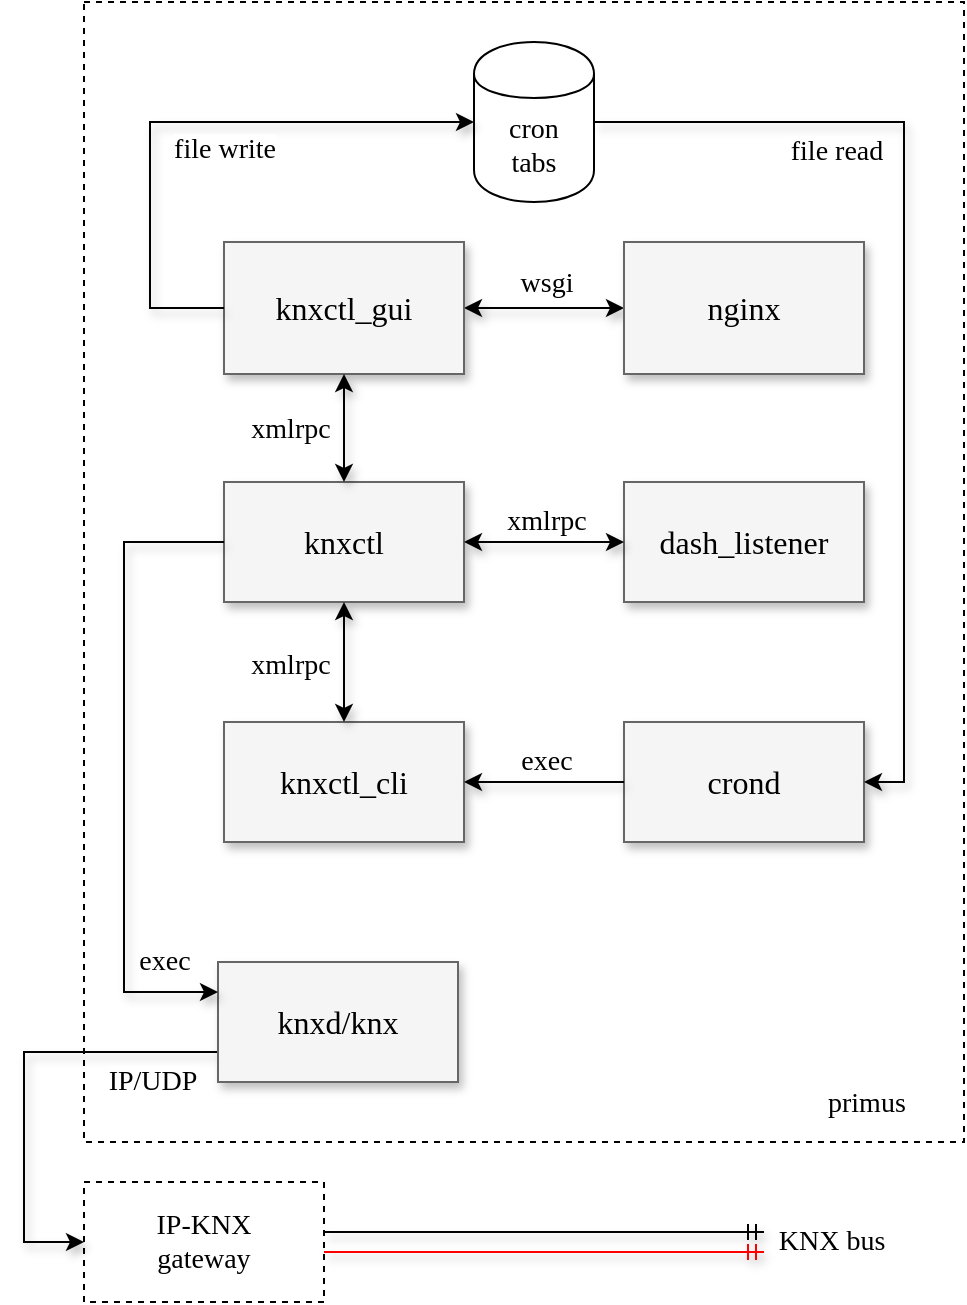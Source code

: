 <mxfile version="11.0.4" type="device"><diagram name="Page-1" id="90a13364-a465-7bf4-72fc-28e22215d7a0"><mxGraphModel dx="864" dy="541" grid="1" gridSize="10" guides="1" tooltips="1" connect="1" arrows="1" fold="1" page="1" pageScale="1.5" pageWidth="1169" pageHeight="826" background="#ffffff" math="0" shadow="0"><root><mxCell id="0" style=";html=1;"/><mxCell id="1" style=";html=1;" parent="0"/><mxCell id="CGABJBWFa2yyPoRo3nF2-20" value="" style="rounded=0;whiteSpace=wrap;html=1;fontFamily=Tahoma;fontSize=14;dashed=1;" vertex="1" parent="1"><mxGeometry x="530" y="320" width="440" height="570" as="geometry"/></mxCell><mxCell id="3a17f1ce550125da-20" style="edgeStyle=elbowEdgeStyle;rounded=0;html=1;startArrow=classic;startFill=1;jettySize=auto;orthogonalLoop=1;fontSize=16;elbow=vertical;shadow=1;fontFamily=Tahoma;entryX=0;entryY=0.5;entryDx=0;entryDy=0;exitX=1;exitY=0.5;exitDx=0;exitDy=0;" parent="1" source="3a17f1ce550125da-8" target="CGABJBWFa2yyPoRo3nF2-1" edge="1"><mxGeometry relative="1" as="geometry"><Array as="points"/><mxPoint x="787" y="514" as="targetPoint"/></mxGeometry></mxCell><mxCell id="CGABJBWFa2yyPoRo3nF2-2" value="wsgi" style="text;html=1;resizable=0;points=[];align=center;verticalAlign=middle;labelBackgroundColor=#ffffff;fontFamily=Tahoma;fontSize=14;" vertex="1" connectable="0" parent="3a17f1ce550125da-20"><mxGeometry x="0.178" y="-37" relative="1" as="geometry"><mxPoint x="-6.5" y="-49" as="offset"/></mxGeometry></mxCell><mxCell id="3a17f1ce550125da-8" value="knxctl_gui" style="whiteSpace=wrap;html=1;shadow=1;fontSize=16;fillColor=#f5f5f5;strokeColor=#666666;fontFamily=Tahoma;" parent="1" vertex="1"><mxGeometry x="600" y="440" width="120" height="66" as="geometry"/></mxCell><mxCell id="3a17f1ce550125da-9" value="knxctl" style="whiteSpace=wrap;html=1;shadow=1;fontSize=16;fillColor=#f5f5f5;strokeColor=#666666;fontFamily=Tahoma;" parent="1" vertex="1"><mxGeometry x="600" y="560" width="120" height="60" as="geometry"/></mxCell><mxCell id="CGABJBWFa2yyPoRo3nF2-1" value="nginx" style="whiteSpace=wrap;html=1;shadow=1;fontSize=16;fillColor=#f5f5f5;strokeColor=#666666;fontFamily=Tahoma;" vertex="1" parent="1"><mxGeometry x="800" y="440" width="120" height="66" as="geometry"/></mxCell><mxCell id="CGABJBWFa2yyPoRo3nF2-3" style="edgeStyle=elbowEdgeStyle;rounded=0;html=1;startArrow=classic;startFill=1;jettySize=auto;orthogonalLoop=1;fontSize=16;elbow=vertical;entryX=0.5;entryY=0;entryDx=0;entryDy=0;exitX=0.5;exitY=1;exitDx=0;exitDy=0;shadow=1;fontFamily=Tahoma;" edge="1" parent="1" source="3a17f1ce550125da-8" target="3a17f1ce550125da-9"><mxGeometry relative="1" as="geometry"><Array as="points"><mxPoint x="670" y="530"/><mxPoint x="770" y="487"/></Array><mxPoint x="727" y="487" as="sourcePoint"/><mxPoint x="800" y="487" as="targetPoint"/></mxGeometry></mxCell><mxCell id="CGABJBWFa2yyPoRo3nF2-4" value="xmlrpc" style="text;html=1;resizable=0;points=[];align=center;verticalAlign=middle;labelBackgroundColor=#ffffff;fontFamily=Tahoma;fontSize=14;" vertex="1" connectable="0" parent="CGABJBWFa2yyPoRo3nF2-3"><mxGeometry x="0.178" y="-37" relative="1" as="geometry"><mxPoint x="10" y="-4" as="offset"/></mxGeometry></mxCell><mxCell id="CGABJBWFa2yyPoRo3nF2-5" value="knxctl_cli" style="whiteSpace=wrap;html=1;shadow=1;fontSize=16;fillColor=#f5f5f5;strokeColor=#666666;fontFamily=Tahoma;" vertex="1" parent="1"><mxGeometry x="600" y="680" width="120" height="60" as="geometry"/></mxCell><mxCell id="CGABJBWFa2yyPoRo3nF2-6" style="edgeStyle=elbowEdgeStyle;rounded=0;html=1;startArrow=classic;startFill=1;jettySize=auto;orthogonalLoop=1;fontSize=16;elbow=vertical;shadow=1;fontFamily=Tahoma;entryX=0.5;entryY=0;entryDx=0;entryDy=0;exitX=0.5;exitY=1;exitDx=0;exitDy=0;" edge="1" parent="1" target="CGABJBWFa2yyPoRo3nF2-5" source="3a17f1ce550125da-9"><mxGeometry relative="1" as="geometry"><Array as="points"><mxPoint x="670" y="639"/><mxPoint x="770" y="596"/></Array><mxPoint x="660" y="630" as="sourcePoint"/><mxPoint x="800" y="596" as="targetPoint"/></mxGeometry></mxCell><mxCell id="CGABJBWFa2yyPoRo3nF2-7" value="xmlrpc" style="text;html=1;resizable=0;points=[];align=center;verticalAlign=middle;labelBackgroundColor=#ffffff;fontFamily=Tahoma;fontSize=14;" vertex="1" connectable="0" parent="CGABJBWFa2yyPoRo3nF2-6"><mxGeometry x="0.178" y="-37" relative="1" as="geometry"><mxPoint x="10" y="-4" as="offset"/></mxGeometry></mxCell><mxCell id="CGABJBWFa2yyPoRo3nF2-8" value="&lt;font style=&quot;font-size: 16px&quot;&gt;dash_listener&lt;/font&gt;" style="whiteSpace=wrap;html=1;shadow=1;fontSize=16;fillColor=#f5f5f5;strokeColor=#666666;fontFamily=Tahoma;" vertex="1" parent="1"><mxGeometry x="800" y="560" width="120" height="60" as="geometry"/></mxCell><mxCell id="CGABJBWFa2yyPoRo3nF2-9" value="crond" style="whiteSpace=wrap;html=1;shadow=1;fontSize=16;fillColor=#f5f5f5;strokeColor=#666666;fontFamily=Tahoma;" vertex="1" parent="1"><mxGeometry x="800" y="680" width="120" height="60" as="geometry"/></mxCell><mxCell id="CGABJBWFa2yyPoRo3nF2-12" value="cron&lt;br&gt;tabs" style="shape=cylinder;whiteSpace=wrap;html=1;boundedLbl=1;backgroundOutline=1;fontFamily=Tahoma;fontSize=14;" vertex="1" parent="1"><mxGeometry x="725" y="340" width="60" height="80" as="geometry"/></mxCell><mxCell id="CGABJBWFa2yyPoRo3nF2-13" style="edgeStyle=elbowEdgeStyle;rounded=0;html=1;startArrow=none;startFill=0;jettySize=auto;orthogonalLoop=1;fontSize=16;elbow=vertical;entryX=1;entryY=0.5;entryDx=0;entryDy=0;shadow=1;fontFamily=Tahoma;exitX=1;exitY=0.5;exitDx=0;exitDy=0;" edge="1" parent="1" source="CGABJBWFa2yyPoRo3nF2-12" target="CGABJBWFa2yyPoRo3nF2-9"><mxGeometry relative="1" as="geometry"><Array as="points"><mxPoint x="940" y="560"/><mxPoint x="940" y="830"/><mxPoint x="930" y="790"/><mxPoint x="810" y="800"/><mxPoint x="973" y="606"/></Array><mxPoint x="860" y="629" as="sourcePoint"/><mxPoint x="860" y="679" as="targetPoint"/></mxGeometry></mxCell><mxCell id="CGABJBWFa2yyPoRo3nF2-14" value="file read" style="text;html=1;resizable=0;points=[];align=center;verticalAlign=middle;labelBackgroundColor=#ffffff;fontFamily=Tahoma;fontSize=14;" vertex="1" connectable="0" parent="CGABJBWFa2yyPoRo3nF2-13"><mxGeometry x="0.178" y="-37" relative="1" as="geometry"><mxPoint x="3" y="-128" as="offset"/></mxGeometry></mxCell><mxCell id="CGABJBWFa2yyPoRo3nF2-15" style="edgeStyle=elbowEdgeStyle;rounded=0;html=1;startArrow=none;startFill=0;jettySize=auto;orthogonalLoop=1;fontSize=16;elbow=vertical;entryX=0;entryY=0.5;entryDx=0;entryDy=0;shadow=1;fontFamily=Tahoma;exitX=0;exitY=0.5;exitDx=0;exitDy=0;" edge="1" parent="1" source="3a17f1ce550125da-8" target="CGABJBWFa2yyPoRo3nF2-12"><mxGeometry relative="1" as="geometry"><Array as="points"><mxPoint x="563" y="770"/><mxPoint x="663" y="727"/></Array><mxPoint x="550" y="750" as="sourcePoint"/><mxPoint x="550" y="800" as="targetPoint"/></mxGeometry></mxCell><mxCell id="CGABJBWFa2yyPoRo3nF2-16" value="file write" style="text;html=1;resizable=0;points=[];align=center;verticalAlign=middle;labelBackgroundColor=#ffffff;fontFamily=Tahoma;fontSize=14;" vertex="1" connectable="0" parent="CGABJBWFa2yyPoRo3nF2-15"><mxGeometry x="0.178" y="-37" relative="1" as="geometry"><mxPoint x="-5" y="-23" as="offset"/></mxGeometry></mxCell><mxCell id="CGABJBWFa2yyPoRo3nF2-18" style="edgeStyle=elbowEdgeStyle;rounded=0;html=1;startArrow=classic;startFill=1;jettySize=auto;orthogonalLoop=1;fontSize=16;elbow=vertical;shadow=1;fontFamily=Tahoma;exitX=1;exitY=0.5;exitDx=0;exitDy=0;" edge="1" parent="1" source="3a17f1ce550125da-9"><mxGeometry relative="1" as="geometry"><Array as="points"><mxPoint x="750" y="590"/><mxPoint x="873" y="607"/></Array><mxPoint x="760" y="630" as="sourcePoint"/><mxPoint x="800" y="590" as="targetPoint"/></mxGeometry></mxCell><mxCell id="CGABJBWFa2yyPoRo3nF2-19" value="xmlrpc" style="text;html=1;resizable=0;points=[];align=center;verticalAlign=middle;labelBackgroundColor=#ffffff;fontFamily=Tahoma;fontSize=14;" vertex="1" connectable="0" parent="CGABJBWFa2yyPoRo3nF2-18"><mxGeometry x="0.178" y="-37" relative="1" as="geometry"><mxPoint x="-6.5" y="-47" as="offset"/></mxGeometry></mxCell><mxCell id="CGABJBWFa2yyPoRo3nF2-21" value="primus" style="text;html=1;resizable=0;points=[];autosize=1;align=left;verticalAlign=top;spacingTop=-4;fontSize=14;fontFamily=Tahoma;" vertex="1" parent="1"><mxGeometry x="900" y="860" width="60" height="20" as="geometry"/></mxCell><mxCell id="CGABJBWFa2yyPoRo3nF2-28" style="edgeStyle=orthogonalEdgeStyle;rounded=0;orthogonalLoop=1;jettySize=auto;html=1;exitX=1;exitY=0.25;exitDx=0;exitDy=0;shadow=1;startArrow=none;startFill=0;fontFamily=Tahoma;fontSize=14;endArrow=ERmandOne;endFill=0;" edge="1" parent="1"><mxGeometry relative="1" as="geometry"><mxPoint x="870" y="935" as="targetPoint"/><mxPoint x="650" y="935" as="sourcePoint"/></mxGeometry></mxCell><mxCell id="CGABJBWFa2yyPoRo3nF2-22" value="IP-KNX&lt;br&gt;gateway" style="rounded=0;whiteSpace=wrap;html=1;dashed=1;fontFamily=Tahoma;fontSize=14;" vertex="1" parent="1"><mxGeometry x="530" y="910" width="120" height="60" as="geometry"/></mxCell><mxCell id="CGABJBWFa2yyPoRo3nF2-23" style="edgeStyle=elbowEdgeStyle;rounded=0;html=1;startArrow=none;startFill=0;jettySize=auto;orthogonalLoop=1;fontSize=16;elbow=vertical;entryX=0;entryY=0.5;entryDx=0;entryDy=0;shadow=1;fontFamily=Tahoma;exitX=0;exitY=0.75;exitDx=0;exitDy=0;" edge="1" parent="1" source="CGABJBWFa2yyPoRo3nF2-31" target="CGABJBWFa2yyPoRo3nF2-22"><mxGeometry relative="1" as="geometry"><Array as="points"><mxPoint x="500" y="890"/><mxPoint x="440" y="760"/><mxPoint x="480" y="720"/><mxPoint x="490" y="870"/><mxPoint x="460" y="700"/><mxPoint x="460" y="630"/><mxPoint x="396" y="860.5"/><mxPoint x="496" y="817.5"/></Array><mxPoint x="430" y="567.5" as="sourcePoint"/><mxPoint x="553" y="890.5" as="targetPoint"/></mxGeometry></mxCell><mxCell id="CGABJBWFa2yyPoRo3nF2-24" value="IP/UDP" style="text;html=1;resizable=0;points=[];align=center;verticalAlign=middle;labelBackgroundColor=#ffffff;fontFamily=Tahoma;fontSize=14;" vertex="1" connectable="0" parent="CGABJBWFa2yyPoRo3nF2-23"><mxGeometry x="0.178" y="-37" relative="1" as="geometry"><mxPoint x="101" y="-19" as="offset"/></mxGeometry></mxCell><mxCell id="CGABJBWFa2yyPoRo3nF2-25" style="edgeStyle=elbowEdgeStyle;rounded=0;html=1;startArrow=classic;startFill=1;jettySize=auto;orthogonalLoop=1;fontSize=16;elbow=vertical;shadow=1;fontFamily=Tahoma;exitX=1;exitY=0.5;exitDx=0;exitDy=0;endArrow=none;endFill=0;" edge="1" parent="1" source="CGABJBWFa2yyPoRo3nF2-5"><mxGeometry relative="1" as="geometry"><Array as="points"><mxPoint x="760" y="710"/><mxPoint x="876" y="715"/></Array><mxPoint x="710" y="698" as="sourcePoint"/><mxPoint x="800" y="710" as="targetPoint"/></mxGeometry></mxCell><mxCell id="CGABJBWFa2yyPoRo3nF2-26" value="exec" style="text;html=1;resizable=0;points=[];align=center;verticalAlign=middle;labelBackgroundColor=#ffffff;fontFamily=Tahoma;fontSize=14;" vertex="1" connectable="0" parent="CGABJBWFa2yyPoRo3nF2-25"><mxGeometry x="0.178" y="-37" relative="1" as="geometry"><mxPoint x="-6.5" y="-47" as="offset"/></mxGeometry></mxCell><mxCell id="CGABJBWFa2yyPoRo3nF2-29" style="edgeStyle=orthogonalEdgeStyle;rounded=0;orthogonalLoop=1;jettySize=auto;html=1;exitX=1;exitY=0.75;exitDx=0;exitDy=0;shadow=1;startArrow=none;startFill=0;fontFamily=Tahoma;fontSize=14;endArrow=ERmandOne;endFill=0;strokeColor=#FF0000;" edge="1" parent="1"><mxGeometry relative="1" as="geometry"><mxPoint x="870" y="945" as="targetPoint"/><mxPoint x="650" y="945" as="sourcePoint"/></mxGeometry></mxCell><mxCell id="CGABJBWFa2yyPoRo3nF2-30" value="KNX bus" style="text;html=1;strokeColor=none;fillColor=none;align=center;verticalAlign=middle;whiteSpace=wrap;rounded=0;dashed=1;fontFamily=Tahoma;fontSize=14;" vertex="1" parent="1"><mxGeometry x="874" y="930" width="60" height="20" as="geometry"/></mxCell><mxCell id="CGABJBWFa2yyPoRo3nF2-31" value="knxd/knx" style="whiteSpace=wrap;html=1;shadow=1;fontSize=16;fillColor=#f5f5f5;strokeColor=#666666;fontFamily=Tahoma;" vertex="1" parent="1"><mxGeometry x="597" y="800" width="120" height="60" as="geometry"/></mxCell><mxCell id="CGABJBWFa2yyPoRo3nF2-34" style="edgeStyle=elbowEdgeStyle;rounded=0;html=1;startArrow=none;startFill=0;jettySize=auto;orthogonalLoop=1;fontSize=16;elbow=vertical;shadow=1;fontFamily=Tahoma;entryX=0;entryY=0.25;entryDx=0;entryDy=0;exitX=0;exitY=0.5;exitDx=0;exitDy=0;" edge="1" parent="1" source="3a17f1ce550125da-9" target="CGABJBWFa2yyPoRo3nF2-31"><mxGeometry relative="1" as="geometry"><Array as="points"><mxPoint x="550" y="700"/><mxPoint x="670" y="606"/></Array><mxPoint x="560" y="630" as="sourcePoint"/><mxPoint x="560" y="690" as="targetPoint"/></mxGeometry></mxCell><mxCell id="CGABJBWFa2yyPoRo3nF2-35" value="exec" style="text;html=1;resizable=0;points=[];align=center;verticalAlign=middle;labelBackgroundColor=#ffffff;fontFamily=Tahoma;fontSize=14;" vertex="1" connectable="0" parent="CGABJBWFa2yyPoRo3nF2-34"><mxGeometry x="0.178" y="-37" relative="1" as="geometry"><mxPoint x="57" y="70" as="offset"/></mxGeometry></mxCell></root></mxGraphModel></diagram></mxfile>